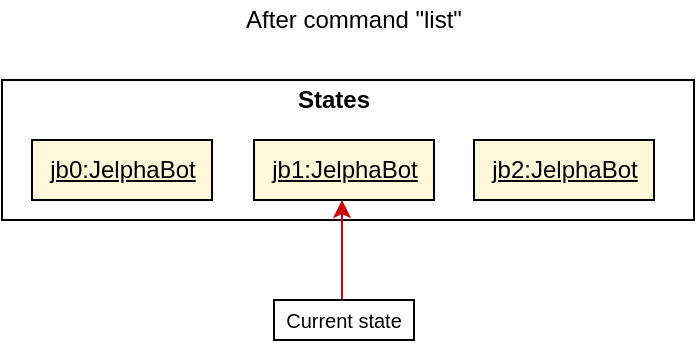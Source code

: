 <mxfile version="12.9.10" type="google"><diagram id="M-IVu_m2Jkjfwe8HLYvd" name="Page-1"><mxGraphModel dx="665" dy="446" grid="1" gridSize="10" guides="1" tooltips="1" connect="1" arrows="1" fold="1" page="1" pageScale="1" pageWidth="827" pageHeight="1169" math="0" shadow="0"><root><mxCell id="0"/><mxCell id="1" parent="0"/><mxCell id="S-dDUFWbgZ5IjFn6gN3X-1" value="" style="rounded=0;whiteSpace=wrap;html=1;" vertex="1" parent="1"><mxGeometry x="354" y="120" width="346" height="70" as="geometry"/></mxCell><mxCell id="S-dDUFWbgZ5IjFn6gN3X-2" value="After command &quot;list&quot;" style="text;html=1;strokeColor=none;fillColor=none;align=center;verticalAlign=middle;whiteSpace=wrap;rounded=0;" vertex="1" parent="1"><mxGeometry x="420" y="80" width="220" height="20" as="geometry"/></mxCell><mxCell id="S-dDUFWbgZ5IjFn6gN3X-3" value="&lt;b&gt;States&lt;/b&gt;" style="text;html=1;strokeColor=none;fillColor=none;align=center;verticalAlign=middle;whiteSpace=wrap;rounded=0;" vertex="1" parent="1"><mxGeometry x="500" y="120" width="40" height="20" as="geometry"/></mxCell><mxCell id="S-dDUFWbgZ5IjFn6gN3X-6" value="&lt;u&gt;jb0:JelphaBot&lt;/u&gt;" style="html=1;fillColor=#FFF8DB;strokeColor=#000000;" vertex="1" parent="1"><mxGeometry x="369" y="150" width="90" height="30" as="geometry"/></mxCell><mxCell id="S-dDUFWbgZ5IjFn6gN3X-7" value="&lt;u&gt;jb1:JelphaBot&lt;/u&gt;" style="html=1;fillColor=#FFF8DB;strokeColor=#000000;" vertex="1" parent="1"><mxGeometry x="480" y="150" width="90" height="30" as="geometry"/></mxCell><mxCell id="S-dDUFWbgZ5IjFn6gN3X-9" value="" style="endArrow=classic;html=1;strokeColor=#CC0000;" edge="1" parent="1"><mxGeometry width="50" height="50" relative="1" as="geometry"><mxPoint x="524" y="230" as="sourcePoint"/><mxPoint x="524" y="180" as="targetPoint"/></mxGeometry></mxCell><mxCell id="S-dDUFWbgZ5IjFn6gN3X-10" value="" style="rounded=0;whiteSpace=wrap;html=1;" vertex="1" parent="1"><mxGeometry x="490" y="230" width="70" height="20" as="geometry"/></mxCell><mxCell id="S-dDUFWbgZ5IjFn6gN3X-11" value="&lt;font style=&quot;font-size: 10px&quot;&gt;Current state&lt;/font&gt;" style="text;html=1;strokeColor=none;fillColor=none;align=center;verticalAlign=middle;whiteSpace=wrap;rounded=0;" vertex="1" parent="1"><mxGeometry x="485" y="230" width="80" height="20" as="geometry"/></mxCell><mxCell id="S-dDUFWbgZ5IjFn6gN3X-12" value="&lt;u&gt;jb2:JelphaBot&lt;/u&gt;" style="html=1;fillColor=#FFF8DB;strokeColor=#000000;" vertex="1" parent="1"><mxGeometry x="590" y="150" width="90" height="30" as="geometry"/></mxCell></root></mxGraphModel></diagram></mxfile>
